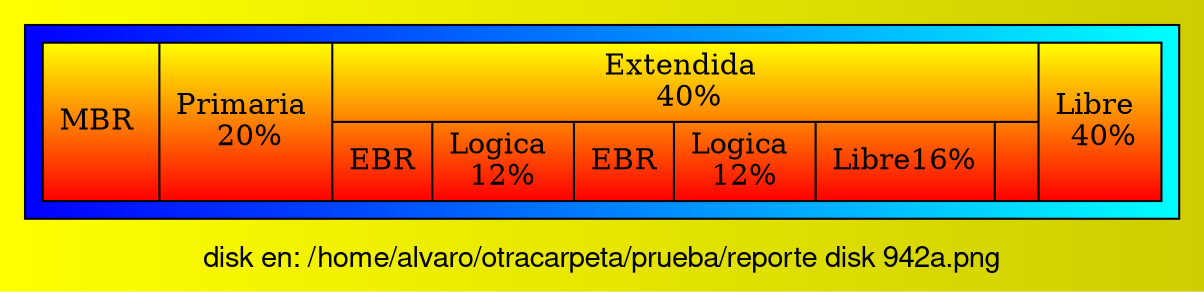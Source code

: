 digraph migraph{
     bgcolor="yellow:yellow3"    
 gradientangle=0   
 label="disk en: /home/alvaro/otracarpeta/prueba/reporte disk 942a.png"  
  fontcolor="black"  
  fontname="Helvetica,Arial,sans-serif"
 subgraph cluster1 {
 fillcolor="blue:cyan"
 label=""
 fontcolor="white"
 style="filled"
  node[shape=record fillcolor="red:yellow" style="filled" gradientangle=90]
 nod[label="MBR \n | Primaria \n 20%| { Extendida \n 40% | {EBR | Logica \n12% |EBR | Logica \n12% |Libre16% | } } | Libre \n 40%" ];
}
}
